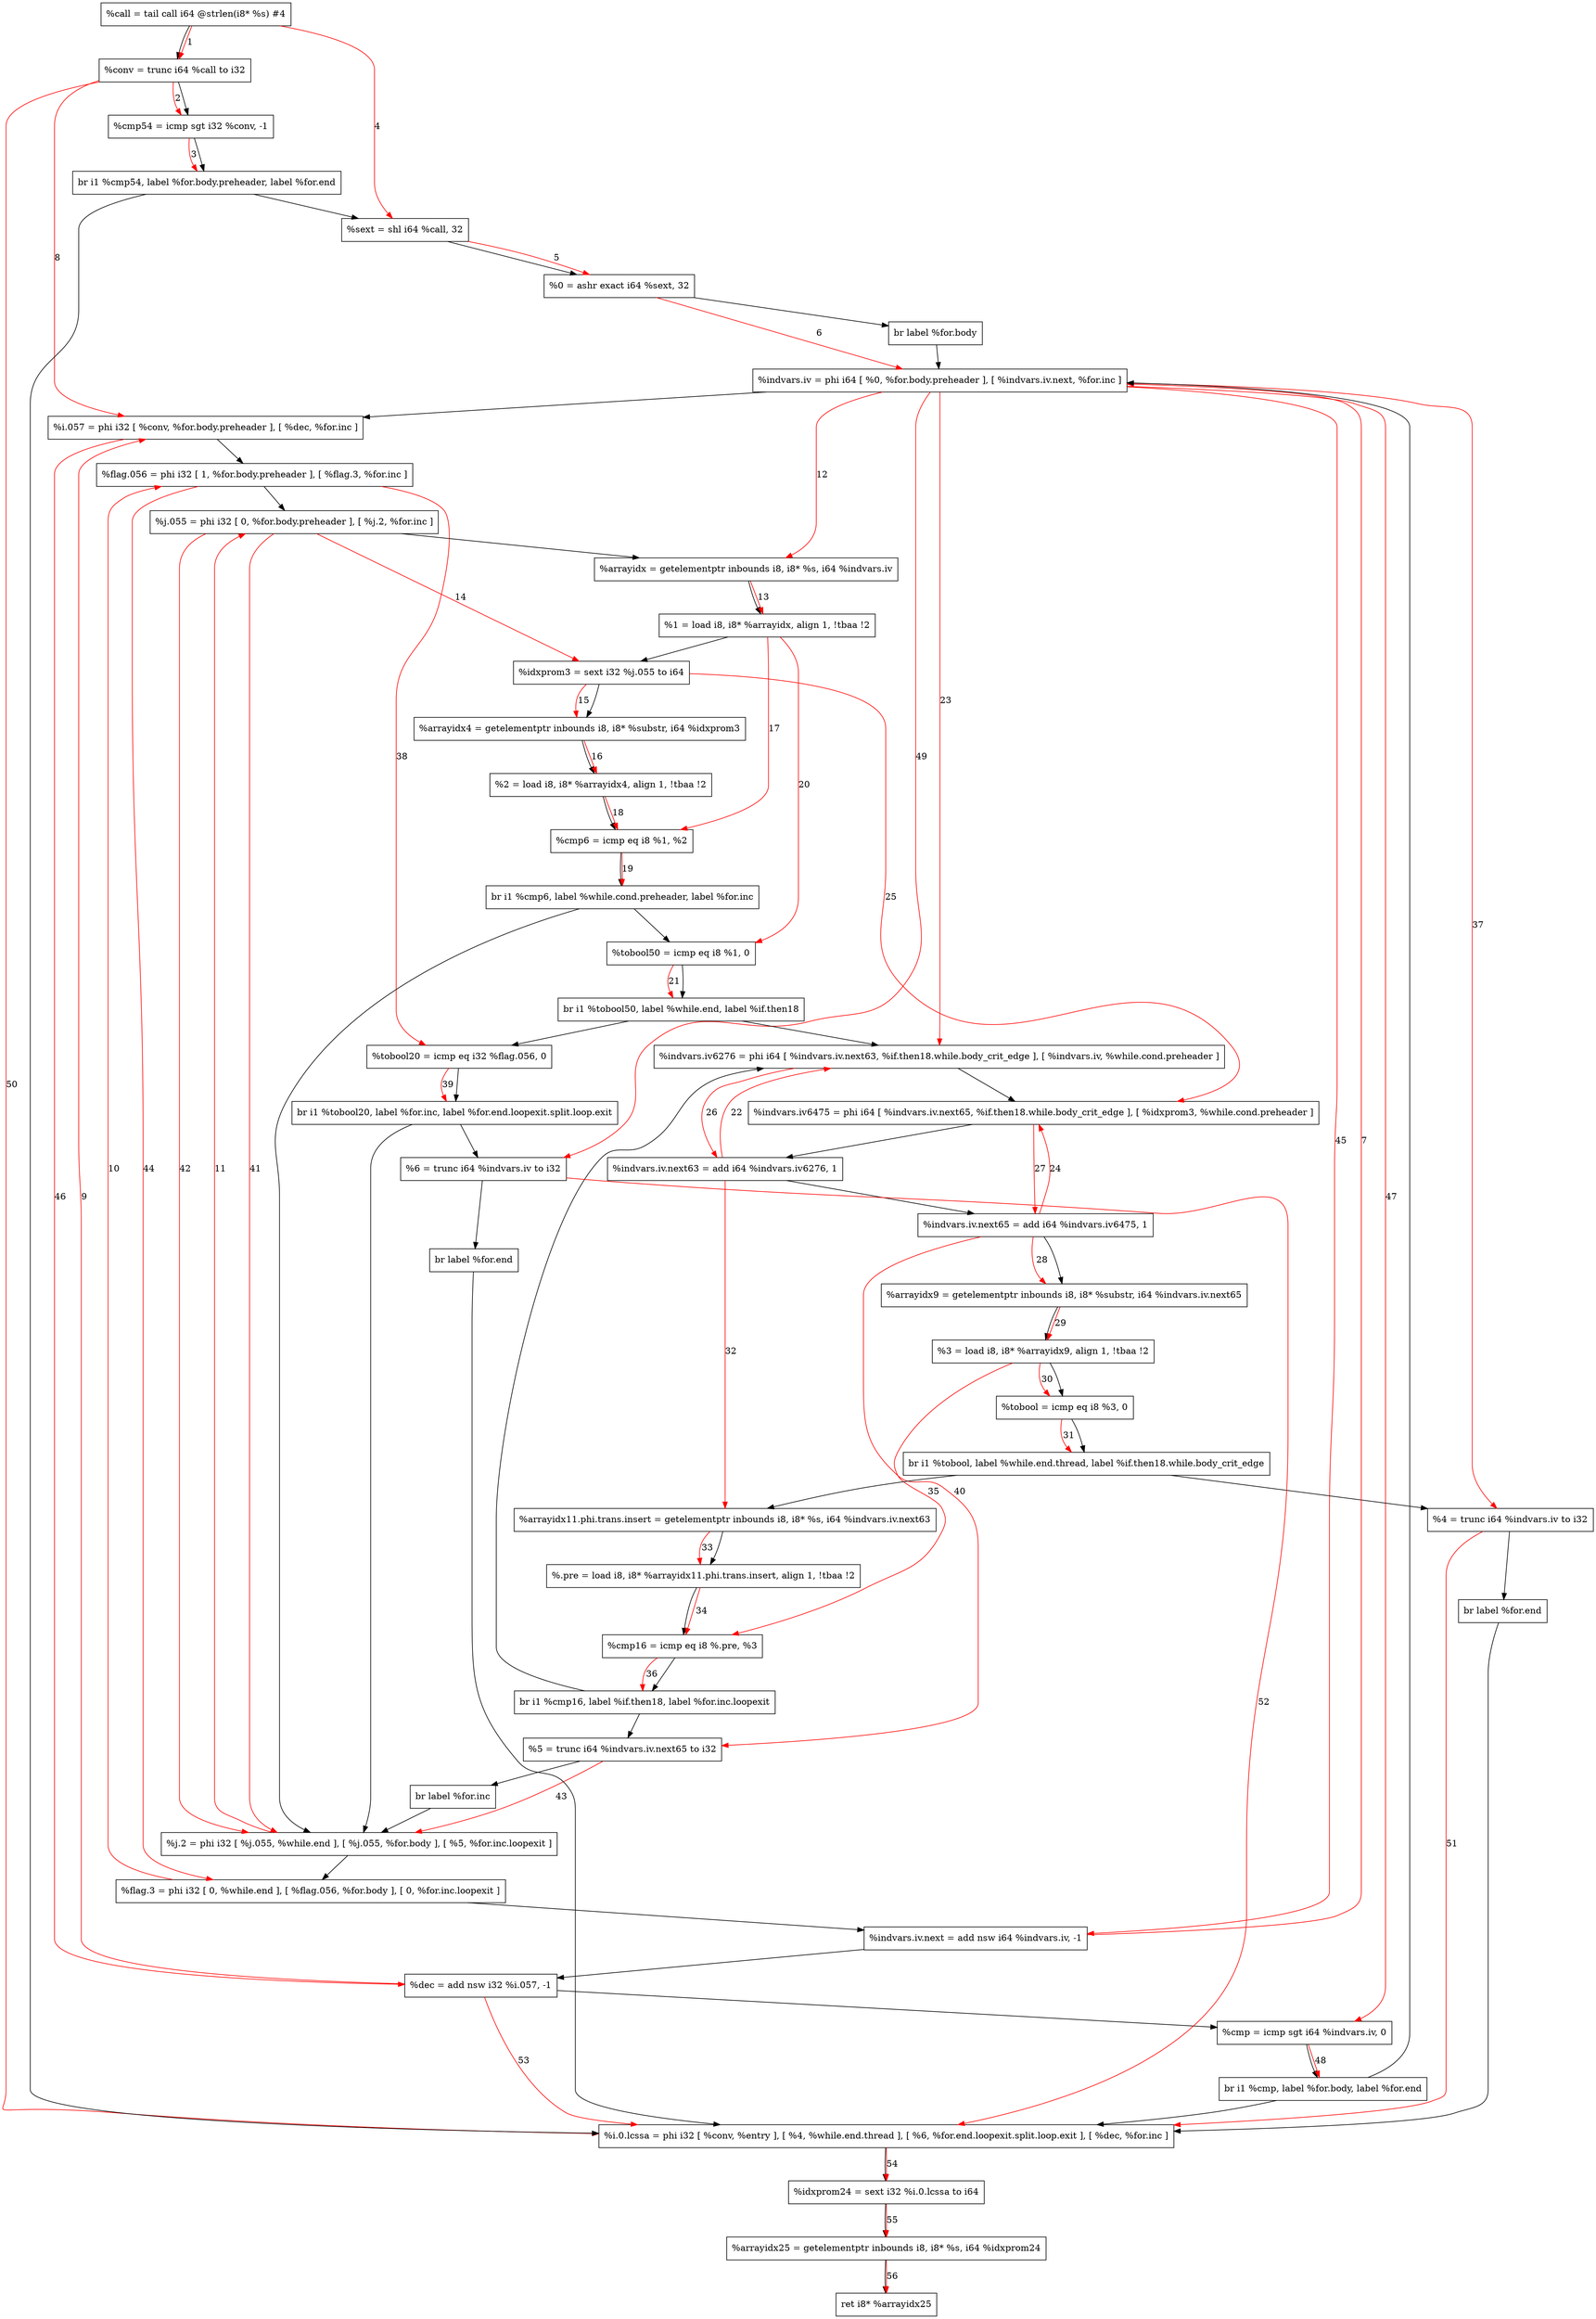 digraph "CDFG for'func' function" {
	Node0x55cf5f938030[shape=record, label="  %call = tail call i64 @strlen(i8* %s) #4"]
	Node0x55cf5f938108[shape=record, label="  %conv = trunc i64 %call to i32"]
	Node0x55cf5f9387e0[shape=record, label="  %cmp54 = icmp sgt i32 %conv, -1"]
	Node0x55cf5f8c0db8[shape=record, label="  br i1 %cmp54, label %for.body.preheader, label %for.end"]
	Node0x55cf5f938aa0[shape=record, label="  %sext = shl i64 %call, 32"]
	Node0x55cf5f938b10[shape=record, label="  %0 = ashr exact i64 %sext, 32"]
	Node0x55cf5f938c08[shape=record, label="  br label %for.body"]
	Node0x55cf5f938d58[shape=record, label="  %indvars.iv = phi i64 [ %0, %for.body.preheader ], [ %indvars.iv.next, %for.inc ]"]
	Node0x55cf5f938f08[shape=record, label="  %i.057 = phi i32 [ %conv, %for.body.preheader ], [ %dec, %for.inc ]"]
	Node0x55cf5f939248[shape=record, label="  %flag.056 = phi i32 [ 1, %for.body.preheader ], [ %flag.3, %for.inc ]"]
	Node0x55cf5f9393f8[shape=record, label="  %j.055 = phi i32 [ 0, %for.body.preheader ], [ %j.2, %for.inc ]"]
	Node0x55cf5f9394e0[shape=record, label="  %arrayidx = getelementptr inbounds i8, i8* %s, i64 %indvars.iv"]
	Node0x55cf5f939548[shape=record, label="  %1 = load i8, i8* %arrayidx, align 1, !tbaa !2"]
	Node0x55cf5f93a478[shape=record, label="  %idxprom3 = sext i32 %j.055 to i64"]
	Node0x55cf5f93a520[shape=record, label="  %arrayidx4 = getelementptr inbounds i8, i8* %substr, i64 %idxprom3"]
	Node0x55cf5f93a5b8[shape=record, label="  %2 = load i8, i8* %arrayidx4, align 1, !tbaa !2"]
	Node0x55cf5f93ac70[shape=record, label="  %cmp6 = icmp eq i8 %1, %2"]
	Node0x55cf5f8cc348[shape=record, label="  br i1 %cmp6, label %while.cond.preheader, label %for.inc"]
	Node0x55cf5f93ae20[shape=record, label="  %tobool50 = icmp eq i8 %1, 0"]
	Node0x55cf5f8cc468[shape=record, label="  br i1 %tobool50, label %while.end, label %if.then18"]
	Node0x55cf5f93b1a8[shape=record, label="  %indvars.iv6276 = phi i64 [ %indvars.iv.next63, %if.then18.while.body_crit_edge ], [ %indvars.iv, %while.cond.preheader ]"]
	Node0x55cf5f93b678[shape=record, label="  %indvars.iv6475 = phi i64 [ %indvars.iv.next65, %if.then18.while.body_crit_edge ], [ %idxprom3, %while.cond.preheader ]"]
	Node0x55cf5f93b770[shape=record, label="  %indvars.iv.next63 = add i64 %indvars.iv6276, 1"]
	Node0x55cf5f93b7e0[shape=record, label="  %indvars.iv.next65 = add i64 %indvars.iv6475, 1"]
	Node0x55cf5f93b850[shape=record, label="  %arrayidx9 = getelementptr inbounds i8, i8* %substr, i64 %indvars.iv.next65"]
	Node0x55cf5f93b5d8[shape=record, label="  %3 = load i8, i8* %arrayidx9, align 1, !tbaa !2"]
	Node0x55cf5f93b8d0[shape=record, label="  %tobool = icmp eq i8 %3, 0"]
	Node0x55cf5f8cc588[shape=record, label="  br i1 %tobool, label %while.end.thread, label %if.then18.while.body_crit_edge"]
	Node0x55cf5f93b9f0[shape=record, label="  %arrayidx11.phi.trans.insert = getelementptr inbounds i8, i8* %s, i64 %indvars.iv.next63"]
	Node0x55cf5f93b0f8[shape=record, label="  %.pre = load i8, i8* %arrayidx11.phi.trans.insert, align 1, !tbaa !2"]
	Node0x55cf5f93bad0[shape=record, label="  %cmp16 = icmp eq i8 %.pre, %3"]
	Node0x55cf5f93bc48[shape=record, label="  br i1 %cmp16, label %if.then18, label %for.inc.loopexit"]
	Node0x55cf5f93afa8[shape=record, label="  %4 = trunc i64 %indvars.iv to i32"]
	Node0x55cf5f93bcf8[shape=record, label="  br label %for.end"]
	Node0x55cf5f93bd70[shape=record, label="  %tobool20 = icmp eq i32 %flag.056, 0"]
	Node0x55cf5f93be88[shape=record, label="  br i1 %tobool20, label %for.inc, label %for.end.loopexit.split.loop.exit"]
	Node0x55cf5f93bb98[shape=record, label="  %5 = trunc i64 %indvars.iv.next65 to i32"]
	Node0x55cf5f93bf18[shape=record, label="  br label %for.inc"]
	Node0x55cf5f93bf68[shape=record, label="  %j.2 = phi i32 [ %j.055, %while.end ], [ %j.055, %for.body ], [ %5, %for.inc.loopexit ]"]
	Node0x55cf5f93c028[shape=record, label="  %flag.3 = phi i32 [ 0, %while.end ], [ %flag.056, %for.body ], [ 0, %for.inc.loopexit ]"]
	Node0x55cf5f93c110[shape=record, label="  %indvars.iv.next = add nsw i64 %indvars.iv, -1"]
	Node0x55cf5f93c180[shape=record, label="  %dec = add nsw i32 %i.057, -1"]
	Node0x55cf5f93c1f0[shape=record, label="  %cmp = icmp sgt i64 %indvars.iv, 0"]
	Node0x55cf5f93c278[shape=record, label="  br i1 %cmp, label %for.body, label %for.end"]
	Node0x55cf5f93ad78[shape=record, label="  %6 = trunc i64 %indvars.iv to i32"]
	Node0x55cf5f938eb8[shape=record, label="  br label %for.end"]
	Node0x55cf5f93c2c8[shape=record, label="  %i.0.lcssa = phi i32 [ %conv, %entry ], [ %4, %while.end.thread ], [ %6, %for.end.loopexit.split.loop.exit ], [ %dec, %for.inc ]"]
	Node0x55cf5f9389f8[shape=record, label="  %idxprom24 = sext i32 %i.0.lcssa to i64"]
	Node0x55cf5f93cbe0[shape=record, label="  %arrayidx25 = getelementptr inbounds i8, i8* %s, i64 %idxprom24"]
	Node0x55cf5f938908[shape=record, label="  ret i8* %arrayidx25"]
	Node0x55cf5f938030 -> Node0x55cf5f938108
	Node0x55cf5f938108 -> Node0x55cf5f9387e0
	Node0x55cf5f9387e0 -> Node0x55cf5f8c0db8
	Node0x55cf5f8c0db8 -> Node0x55cf5f938aa0
	Node0x55cf5f8c0db8 -> Node0x55cf5f93c2c8
	Node0x55cf5f938aa0 -> Node0x55cf5f938b10
	Node0x55cf5f938b10 -> Node0x55cf5f938c08
	Node0x55cf5f938c08 -> Node0x55cf5f938d58
	Node0x55cf5f938d58 -> Node0x55cf5f938f08
	Node0x55cf5f938f08 -> Node0x55cf5f939248
	Node0x55cf5f939248 -> Node0x55cf5f9393f8
	Node0x55cf5f9393f8 -> Node0x55cf5f9394e0
	Node0x55cf5f9394e0 -> Node0x55cf5f939548
	Node0x55cf5f939548 -> Node0x55cf5f93a478
	Node0x55cf5f93a478 -> Node0x55cf5f93a520
	Node0x55cf5f93a520 -> Node0x55cf5f93a5b8
	Node0x55cf5f93a5b8 -> Node0x55cf5f93ac70
	Node0x55cf5f93ac70 -> Node0x55cf5f8cc348
	Node0x55cf5f8cc348 -> Node0x55cf5f93ae20
	Node0x55cf5f8cc348 -> Node0x55cf5f93bf68
	Node0x55cf5f93ae20 -> Node0x55cf5f8cc468
	Node0x55cf5f8cc468 -> Node0x55cf5f93bd70
	Node0x55cf5f8cc468 -> Node0x55cf5f93b1a8
	Node0x55cf5f93b1a8 -> Node0x55cf5f93b678
	Node0x55cf5f93b678 -> Node0x55cf5f93b770
	Node0x55cf5f93b770 -> Node0x55cf5f93b7e0
	Node0x55cf5f93b7e0 -> Node0x55cf5f93b850
	Node0x55cf5f93b850 -> Node0x55cf5f93b5d8
	Node0x55cf5f93b5d8 -> Node0x55cf5f93b8d0
	Node0x55cf5f93b8d0 -> Node0x55cf5f8cc588
	Node0x55cf5f8cc588 -> Node0x55cf5f93afa8
	Node0x55cf5f8cc588 -> Node0x55cf5f93b9f0
	Node0x55cf5f93b9f0 -> Node0x55cf5f93b0f8
	Node0x55cf5f93b0f8 -> Node0x55cf5f93bad0
	Node0x55cf5f93bad0 -> Node0x55cf5f93bc48
	Node0x55cf5f93bc48 -> Node0x55cf5f93b1a8
	Node0x55cf5f93bc48 -> Node0x55cf5f93bb98
	Node0x55cf5f93afa8 -> Node0x55cf5f93bcf8
	Node0x55cf5f93bcf8 -> Node0x55cf5f93c2c8
	Node0x55cf5f93bd70 -> Node0x55cf5f93be88
	Node0x55cf5f93be88 -> Node0x55cf5f93bf68
	Node0x55cf5f93be88 -> Node0x55cf5f93ad78
	Node0x55cf5f93bb98 -> Node0x55cf5f93bf18
	Node0x55cf5f93bf18 -> Node0x55cf5f93bf68
	Node0x55cf5f93bf68 -> Node0x55cf5f93c028
	Node0x55cf5f93c028 -> Node0x55cf5f93c110
	Node0x55cf5f93c110 -> Node0x55cf5f93c180
	Node0x55cf5f93c180 -> Node0x55cf5f93c1f0
	Node0x55cf5f93c1f0 -> Node0x55cf5f93c278
	Node0x55cf5f93c278 -> Node0x55cf5f938d58
	Node0x55cf5f93c278 -> Node0x55cf5f93c2c8
	Node0x55cf5f93ad78 -> Node0x55cf5f938eb8
	Node0x55cf5f938eb8 -> Node0x55cf5f93c2c8
	Node0x55cf5f93c2c8 -> Node0x55cf5f9389f8
	Node0x55cf5f9389f8 -> Node0x55cf5f93cbe0
	Node0x55cf5f93cbe0 -> Node0x55cf5f938908
edge [color=red]
	Node0x55cf5f938030 -> Node0x55cf5f938108[label="1"]
	Node0x55cf5f938108 -> Node0x55cf5f9387e0[label="2"]
	Node0x55cf5f9387e0 -> Node0x55cf5f8c0db8[label="3"]
	Node0x55cf5f938030 -> Node0x55cf5f938aa0[label="4"]
	Node0x55cf5f938aa0 -> Node0x55cf5f938b10[label="5"]
	Node0x55cf5f938b10 -> Node0x55cf5f938d58[label="6"]
	Node0x55cf5f93c110 -> Node0x55cf5f938d58[label="7"]
	Node0x55cf5f938108 -> Node0x55cf5f938f08[label="8"]
	Node0x55cf5f93c180 -> Node0x55cf5f938f08[label="9"]
	Node0x55cf5f93c028 -> Node0x55cf5f939248[label="10"]
	Node0x55cf5f93bf68 -> Node0x55cf5f9393f8[label="11"]
	Node0x55cf5f938d58 -> Node0x55cf5f9394e0[label="12"]
	Node0x55cf5f9394e0 -> Node0x55cf5f939548[label="13"]
	Node0x55cf5f9393f8 -> Node0x55cf5f93a478[label="14"]
	Node0x55cf5f93a478 -> Node0x55cf5f93a520[label="15"]
	Node0x55cf5f93a520 -> Node0x55cf5f93a5b8[label="16"]
	Node0x55cf5f939548 -> Node0x55cf5f93ac70[label="17"]
	Node0x55cf5f93a5b8 -> Node0x55cf5f93ac70[label="18"]
	Node0x55cf5f93ac70 -> Node0x55cf5f8cc348[label="19"]
	Node0x55cf5f939548 -> Node0x55cf5f93ae20[label="20"]
	Node0x55cf5f93ae20 -> Node0x55cf5f8cc468[label="21"]
	Node0x55cf5f93b770 -> Node0x55cf5f93b1a8[label="22"]
	Node0x55cf5f938d58 -> Node0x55cf5f93b1a8[label="23"]
	Node0x55cf5f93b7e0 -> Node0x55cf5f93b678[label="24"]
	Node0x55cf5f93a478 -> Node0x55cf5f93b678[label="25"]
	Node0x55cf5f93b1a8 -> Node0x55cf5f93b770[label="26"]
	Node0x55cf5f93b678 -> Node0x55cf5f93b7e0[label="27"]
	Node0x55cf5f93b7e0 -> Node0x55cf5f93b850[label="28"]
	Node0x55cf5f93b850 -> Node0x55cf5f93b5d8[label="29"]
	Node0x55cf5f93b5d8 -> Node0x55cf5f93b8d0[label="30"]
	Node0x55cf5f93b8d0 -> Node0x55cf5f8cc588[label="31"]
	Node0x55cf5f93b770 -> Node0x55cf5f93b9f0[label="32"]
	Node0x55cf5f93b9f0 -> Node0x55cf5f93b0f8[label="33"]
	Node0x55cf5f93b0f8 -> Node0x55cf5f93bad0[label="34"]
	Node0x55cf5f93b5d8 -> Node0x55cf5f93bad0[label="35"]
	Node0x55cf5f93bad0 -> Node0x55cf5f93bc48[label="36"]
	Node0x55cf5f938d58 -> Node0x55cf5f93afa8[label="37"]
	Node0x55cf5f939248 -> Node0x55cf5f93bd70[label="38"]
	Node0x55cf5f93bd70 -> Node0x55cf5f93be88[label="39"]
	Node0x55cf5f93b7e0 -> Node0x55cf5f93bb98[label="40"]
	Node0x55cf5f9393f8 -> Node0x55cf5f93bf68[label="41"]
	Node0x55cf5f9393f8 -> Node0x55cf5f93bf68[label="42"]
	Node0x55cf5f93bb98 -> Node0x55cf5f93bf68[label="43"]
	Node0x55cf5f939248 -> Node0x55cf5f93c028[label="44"]
	Node0x55cf5f938d58 -> Node0x55cf5f93c110[label="45"]
	Node0x55cf5f938f08 -> Node0x55cf5f93c180[label="46"]
	Node0x55cf5f938d58 -> Node0x55cf5f93c1f0[label="47"]
	Node0x55cf5f93c1f0 -> Node0x55cf5f93c278[label="48"]
	Node0x55cf5f938d58 -> Node0x55cf5f93ad78[label="49"]
	Node0x55cf5f938108 -> Node0x55cf5f93c2c8[label="50"]
	Node0x55cf5f93afa8 -> Node0x55cf5f93c2c8[label="51"]
	Node0x55cf5f93ad78 -> Node0x55cf5f93c2c8[label="52"]
	Node0x55cf5f93c180 -> Node0x55cf5f93c2c8[label="53"]
	Node0x55cf5f93c2c8 -> Node0x55cf5f9389f8[label="54"]
	Node0x55cf5f9389f8 -> Node0x55cf5f93cbe0[label="55"]
	Node0x55cf5f93cbe0 -> Node0x55cf5f938908[label="56"]
}
